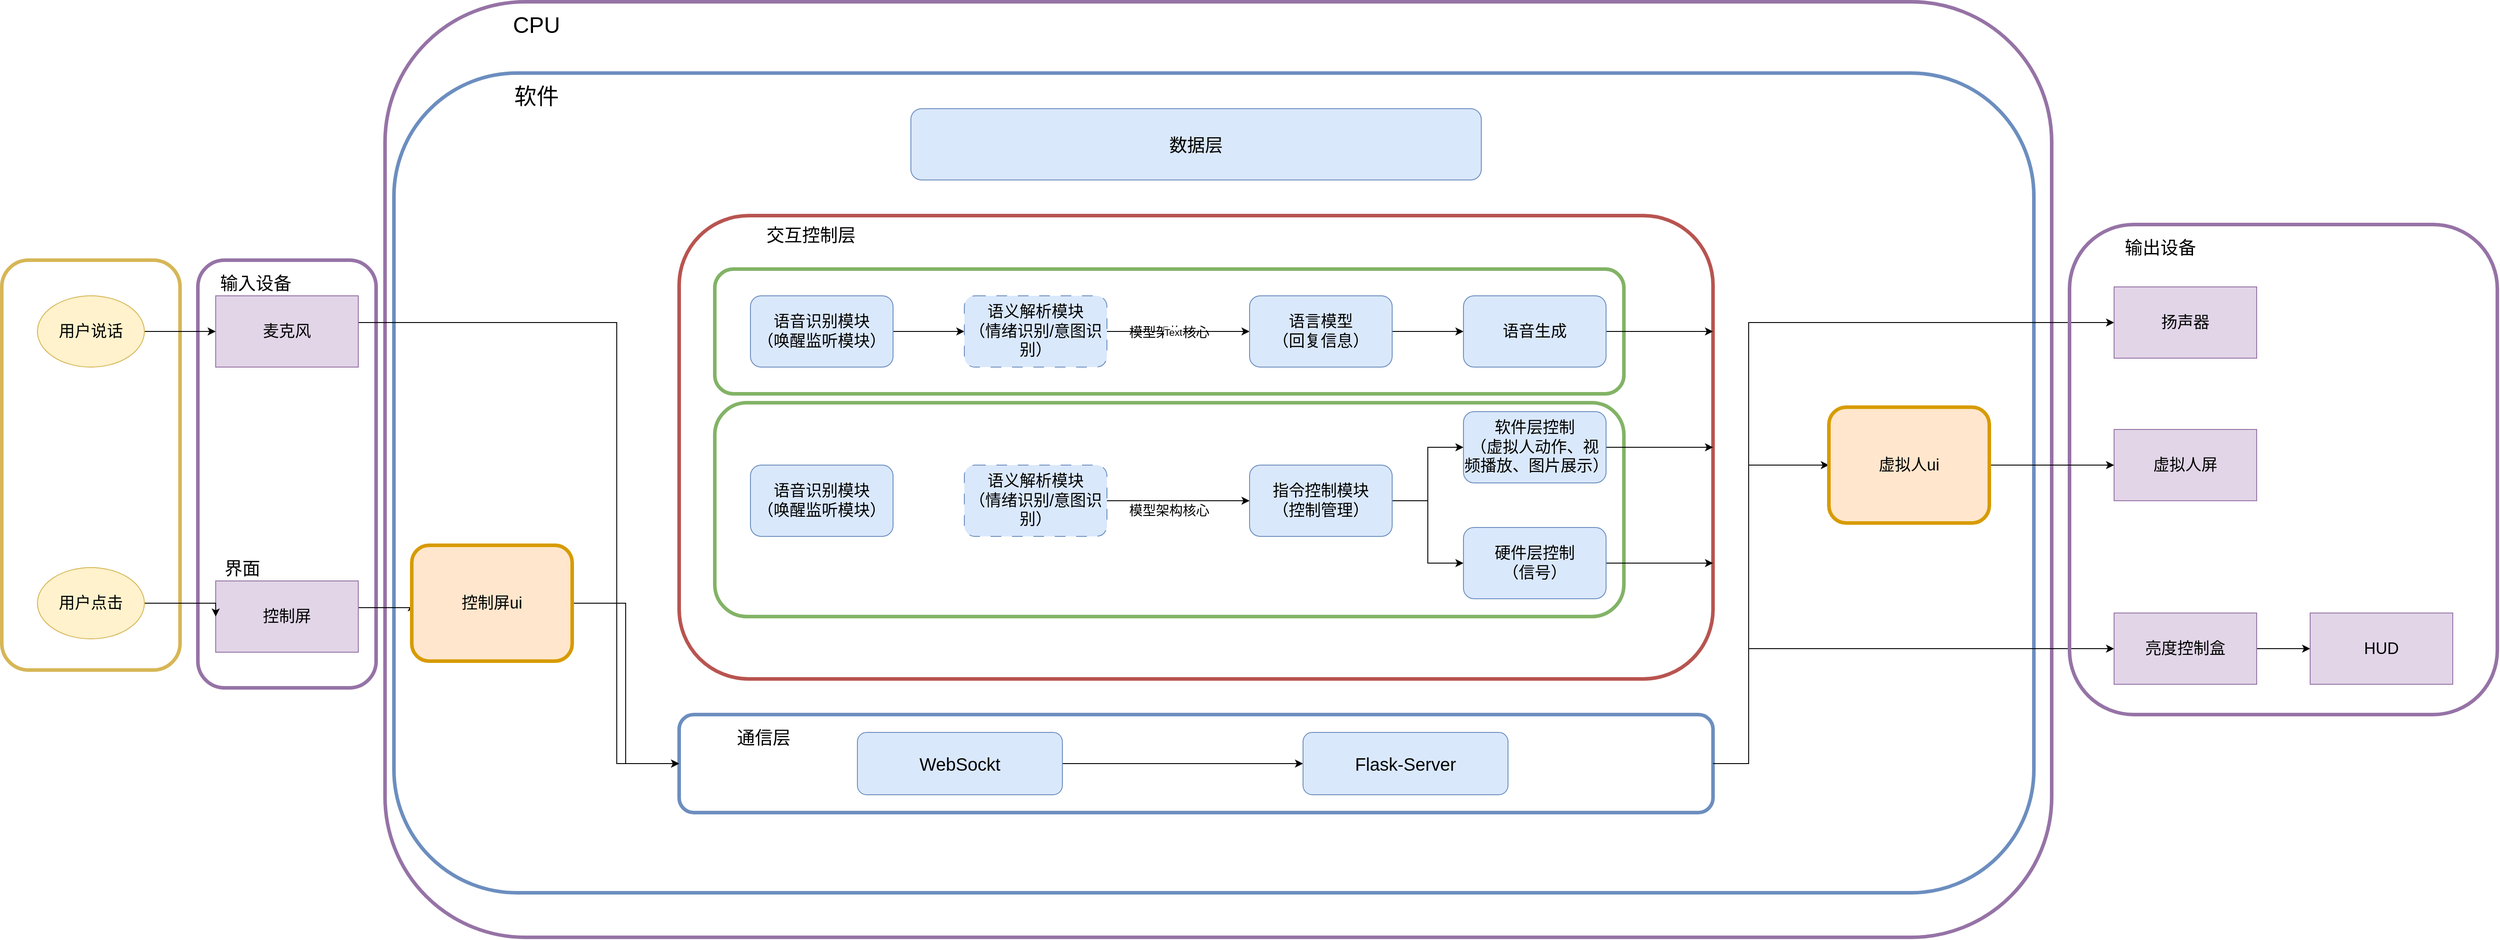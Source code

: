 <mxfile version="26.2.15">
  <diagram name="第 1 页" id="I95JbXtNGWgH5xwKB5yV">
    <mxGraphModel dx="3320" dy="2602" grid="1" gridSize="10" guides="1" tooltips="1" connect="1" arrows="1" fold="1" page="1" pageScale="1" pageWidth="827" pageHeight="1169" math="0" shadow="0">
      <root>
        <mxCell id="0" />
        <mxCell id="1" parent="0" />
        <mxCell id="fTQGhy_KuE080tfiFoKc-117" value="" style="rounded=1;whiteSpace=wrap;html=1;fillColor=none;strokeColor=#9673a6;strokeWidth=4;fontSize=18;" vertex="1" parent="1">
          <mxGeometry x="-290" width="1870" height="1050" as="geometry" />
        </mxCell>
        <mxCell id="fTQGhy_KuE080tfiFoKc-110" value="" style="rounded=1;whiteSpace=wrap;html=1;fillColor=none;strokeColor=#6c8ebf;strokeWidth=4;fontSize=18;" vertex="1" parent="1">
          <mxGeometry x="-280" y="80" width="1840" height="920" as="geometry" />
        </mxCell>
        <mxCell id="fTQGhy_KuE080tfiFoKc-57" value="" style="rounded=1;whiteSpace=wrap;html=1;fillColor=none;strokeColor=#b85450;fontSize=15;strokeWidth=4;" vertex="1" parent="1">
          <mxGeometry x="40" y="240" width="1160" height="520" as="geometry" />
        </mxCell>
        <mxCell id="fTQGhy_KuE080tfiFoKc-107" value="模型架构核心" style="rounded=1;whiteSpace=wrap;html=1;fillColor=none;strokeColor=#82b366;fontSize=15;strokeWidth=4;" vertex="1" parent="1">
          <mxGeometry x="80" y="450" width="1020" height="240" as="geometry" />
        </mxCell>
        <mxCell id="fTQGhy_KuE080tfiFoKc-81" style="edgeStyle=orthogonalEdgeStyle;rounded=0;orthogonalLoop=1;jettySize=auto;html=1;exitX=1;exitY=0.5;exitDx=0;exitDy=0;entryX=0;entryY=0.5;entryDx=0;entryDy=0;" edge="1" parent="1" source="fTQGhy_KuE080tfiFoKc-39" target="fTQGhy_KuE080tfiFoKc-36">
          <mxGeometry relative="1" as="geometry">
            <Array as="points">
              <mxPoint x="1240" y="855" />
              <mxPoint x="1240" y="726" />
            </Array>
          </mxGeometry>
        </mxCell>
        <mxCell id="fTQGhy_KuE080tfiFoKc-87" style="edgeStyle=orthogonalEdgeStyle;rounded=0;orthogonalLoop=1;jettySize=auto;html=1;exitX=1;exitY=0.5;exitDx=0;exitDy=0;entryX=0;entryY=0.5;entryDx=0;entryDy=0;" edge="1" parent="1" source="fTQGhy_KuE080tfiFoKc-39" target="fTQGhy_KuE080tfiFoKc-47">
          <mxGeometry relative="1" as="geometry">
            <Array as="points">
              <mxPoint x="1240" y="855" />
              <mxPoint x="1240" y="360" />
            </Array>
          </mxGeometry>
        </mxCell>
        <mxCell id="fTQGhy_KuE080tfiFoKc-39" value="" style="rounded=1;whiteSpace=wrap;html=1;fillColor=none;strokeColor=#6c8ebf;strokeWidth=4;fontSize=18;" vertex="1" parent="1">
          <mxGeometry x="40" y="800" width="1160" height="110" as="geometry" />
        </mxCell>
        <mxCell id="fTQGhy_KuE080tfiFoKc-60" value="" style="rounded=1;whiteSpace=wrap;html=1;fillColor=none;strokeColor=#9673a6;strokeWidth=4;fontSize=18;" vertex="1" parent="1">
          <mxGeometry x="-500" y="290" width="200" height="480" as="geometry" />
        </mxCell>
        <mxCell id="fTQGhy_KuE080tfiFoKc-53" value="模型架构核心" style="rounded=1;whiteSpace=wrap;html=1;fillColor=none;strokeColor=#82b366;fontSize=15;strokeWidth=4;" vertex="1" parent="1">
          <mxGeometry x="80" y="300" width="1020" height="140" as="geometry" />
        </mxCell>
        <mxCell id="fTQGhy_KuE080tfiFoKc-40" value="" style="rounded=1;whiteSpace=wrap;html=1;fillColor=none;strokeColor=#d6b656;strokeWidth=4;fontSize=18;" vertex="1" parent="1">
          <mxGeometry x="-720" y="290" width="200" height="460" as="geometry" />
        </mxCell>
        <mxCell id="fTQGhy_KuE080tfiFoKc-43" value="" style="rounded=1;whiteSpace=wrap;html=1;fillColor=none;strokeColor=#9673a6;strokeWidth=4;fontSize=18;" vertex="1" parent="1">
          <mxGeometry x="1600" y="250" width="480" height="550" as="geometry" />
        </mxCell>
        <mxCell id="fTQGhy_KuE080tfiFoKc-96" style="edgeStyle=orthogonalEdgeStyle;rounded=0;orthogonalLoop=1;jettySize=auto;html=1;exitX=1;exitY=0.5;exitDx=0;exitDy=0;entryX=0;entryY=0.5;entryDx=0;entryDy=0;" edge="1" parent="1" source="fTQGhy_KuE080tfiFoKc-4" target="fTQGhy_KuE080tfiFoKc-8">
          <mxGeometry relative="1" as="geometry">
            <Array as="points">
              <mxPoint x="280" y="370" />
            </Array>
          </mxGeometry>
        </mxCell>
        <mxCell id="fTQGhy_KuE080tfiFoKc-4" value="&lt;font&gt;语音识别模块&lt;/font&gt;&lt;div&gt;&lt;font&gt;（唤醒监听模块）&lt;/font&gt;&lt;/div&gt;" style="rounded=1;whiteSpace=wrap;html=1;fillColor=#dae8fc;strokeColor=#6c8ebf;fontSize=18;" vertex="1" parent="1">
          <mxGeometry x="120" y="330" width="160" height="80" as="geometry" />
        </mxCell>
        <mxCell id="fTQGhy_KuE080tfiFoKc-97" style="edgeStyle=orthogonalEdgeStyle;rounded=0;orthogonalLoop=1;jettySize=auto;html=1;exitX=1;exitY=0.5;exitDx=0;exitDy=0;entryX=0;entryY=0.5;entryDx=0;entryDy=0;" edge="1" parent="1" source="fTQGhy_KuE080tfiFoKc-8" target="fTQGhy_KuE080tfiFoKc-15">
          <mxGeometry relative="1" as="geometry">
            <Array as="points">
              <mxPoint x="520" y="370" />
            </Array>
          </mxGeometry>
        </mxCell>
        <mxCell id="fTQGhy_KuE080tfiFoKc-108" value="Text" style="edgeLabel;html=1;align=center;verticalAlign=middle;resizable=0;points=[];" vertex="1" connectable="0" parent="fTQGhy_KuE080tfiFoKc-97">
          <mxGeometry x="-0.073" y="-1" relative="1" as="geometry">
            <mxPoint as="offset" />
          </mxGeometry>
        </mxCell>
        <mxCell id="fTQGhy_KuE080tfiFoKc-8" value="&lt;font&gt;语义解析模块&lt;/font&gt;&lt;div&gt;&lt;font&gt;（情绪识别/意图识别）&lt;/font&gt;&lt;/div&gt;" style="rounded=1;whiteSpace=wrap;html=1;fillColor=#dae8fc;strokeColor=#6c8ebf;dashed=1;dashPattern=12 12;fontSize=18;" vertex="1" parent="1">
          <mxGeometry x="360" y="330" width="160" height="80" as="geometry" />
        </mxCell>
        <mxCell id="fTQGhy_KuE080tfiFoKc-102" style="edgeStyle=orthogonalEdgeStyle;rounded=0;orthogonalLoop=1;jettySize=auto;html=1;exitX=1;exitY=0.5;exitDx=0;exitDy=0;entryX=0;entryY=0.5;entryDx=0;entryDy=0;" edge="1" parent="1" source="fTQGhy_KuE080tfiFoKc-14" target="fTQGhy_KuE080tfiFoKc-22">
          <mxGeometry relative="1" as="geometry" />
        </mxCell>
        <mxCell id="fTQGhy_KuE080tfiFoKc-103" style="edgeStyle=orthogonalEdgeStyle;rounded=0;orthogonalLoop=1;jettySize=auto;html=1;exitX=1;exitY=0.5;exitDx=0;exitDy=0;entryX=0;entryY=0.5;entryDx=0;entryDy=0;" edge="1" parent="1" source="fTQGhy_KuE080tfiFoKc-14" target="fTQGhy_KuE080tfiFoKc-95">
          <mxGeometry relative="1" as="geometry" />
        </mxCell>
        <mxCell id="fTQGhy_KuE080tfiFoKc-14" value="指令控制模块&lt;br&gt;&lt;div&gt;&lt;font&gt;（控制管理）&lt;/font&gt;&lt;/div&gt;" style="rounded=1;whiteSpace=wrap;html=1;fillColor=#dae8fc;strokeColor=#6c8ebf;fontSize=18;" vertex="1" parent="1">
          <mxGeometry x="680" y="520" width="160" height="80" as="geometry" />
        </mxCell>
        <mxCell id="fTQGhy_KuE080tfiFoKc-98" style="edgeStyle=orthogonalEdgeStyle;rounded=0;orthogonalLoop=1;jettySize=auto;html=1;exitX=1;exitY=0.5;exitDx=0;exitDy=0;entryX=0;entryY=0.5;entryDx=0;entryDy=0;" edge="1" parent="1" source="fTQGhy_KuE080tfiFoKc-15" target="fTQGhy_KuE080tfiFoKc-21">
          <mxGeometry relative="1" as="geometry">
            <Array as="points">
              <mxPoint x="840" y="370" />
            </Array>
          </mxGeometry>
        </mxCell>
        <mxCell id="fTQGhy_KuE080tfiFoKc-15" value="语言模型&lt;br&gt;&lt;div&gt;（回复信息）&lt;/div&gt;" style="rounded=1;whiteSpace=wrap;html=1;fillColor=#dae8fc;strokeColor=#6c8ebf;fontSize=18;" vertex="1" parent="1">
          <mxGeometry x="680" y="330" width="160" height="80" as="geometry" />
        </mxCell>
        <mxCell id="fTQGhy_KuE080tfiFoKc-99" style="edgeStyle=orthogonalEdgeStyle;rounded=0;orthogonalLoop=1;jettySize=auto;html=1;exitX=1;exitY=0.5;exitDx=0;exitDy=0;entryX=1;entryY=0.25;entryDx=0;entryDy=0;" edge="1" parent="1" source="fTQGhy_KuE080tfiFoKc-21" target="fTQGhy_KuE080tfiFoKc-57">
          <mxGeometry relative="1" as="geometry">
            <Array as="points">
              <mxPoint x="1120" y="370" />
              <mxPoint x="1120" y="370" />
            </Array>
          </mxGeometry>
        </mxCell>
        <mxCell id="fTQGhy_KuE080tfiFoKc-21" value="&lt;font&gt;语音生成&lt;/font&gt;" style="rounded=1;whiteSpace=wrap;html=1;fillColor=#dae8fc;strokeColor=#6c8ebf;fontSize=18;" vertex="1" parent="1">
          <mxGeometry x="920" y="330" width="160" height="80" as="geometry" />
        </mxCell>
        <mxCell id="fTQGhy_KuE080tfiFoKc-101" style="edgeStyle=orthogonalEdgeStyle;rounded=0;orthogonalLoop=1;jettySize=auto;html=1;exitX=1;exitY=0.5;exitDx=0;exitDy=0;entryX=1;entryY=0.5;entryDx=0;entryDy=0;" edge="1" parent="1" source="fTQGhy_KuE080tfiFoKc-22" target="fTQGhy_KuE080tfiFoKc-57">
          <mxGeometry relative="1" as="geometry">
            <Array as="points">
              <mxPoint x="1110" y="500" />
              <mxPoint x="1110" y="500" />
            </Array>
          </mxGeometry>
        </mxCell>
        <mxCell id="fTQGhy_KuE080tfiFoKc-22" value="&lt;font&gt;软件层控制&lt;/font&gt;&lt;div&gt;&lt;font&gt;（虚拟人动作、视频播放、图片展示）&lt;/font&gt;&lt;/div&gt;" style="rounded=1;whiteSpace=wrap;html=1;fillColor=#dae8fc;strokeColor=#6c8ebf;fontSize=18;" vertex="1" parent="1">
          <mxGeometry x="920" y="460" width="160" height="80" as="geometry" />
        </mxCell>
        <mxCell id="fTQGhy_KuE080tfiFoKc-29" value="&lt;span&gt;虚拟人屏&lt;/span&gt;" style="rounded=0;whiteSpace=wrap;html=1;fillColor=#e1d5e7;strokeColor=#9673a6;fontSize=18;" vertex="1" parent="1">
          <mxGeometry x="1650" y="480" width="160" height="80" as="geometry" />
        </mxCell>
        <mxCell id="fTQGhy_KuE080tfiFoKc-59" style="edgeStyle=orthogonalEdgeStyle;rounded=0;orthogonalLoop=1;jettySize=auto;html=1;exitX=1;exitY=0.5;exitDx=0;exitDy=0;entryX=0;entryY=0.5;entryDx=0;entryDy=0;" edge="1" parent="1" source="fTQGhy_KuE080tfiFoKc-31" target="fTQGhy_KuE080tfiFoKc-80">
          <mxGeometry relative="1" as="geometry">
            <mxPoint y="640.0" as="targetPoint" />
            <Array as="points">
              <mxPoint x="-320" y="680" />
              <mxPoint x="-260" y="680" />
            </Array>
          </mxGeometry>
        </mxCell>
        <mxCell id="fTQGhy_KuE080tfiFoKc-31" value="控制屏" style="rounded=0;whiteSpace=wrap;html=1;fillColor=#e1d5e7;strokeColor=#9673a6;fontSize=18;" vertex="1" parent="1">
          <mxGeometry x="-480" y="650" width="160" height="80" as="geometry" />
        </mxCell>
        <mxCell id="fTQGhy_KuE080tfiFoKc-88" style="edgeStyle=orthogonalEdgeStyle;rounded=0;orthogonalLoop=1;jettySize=auto;html=1;exitX=1;exitY=0.5;exitDx=0;exitDy=0;entryX=0;entryY=0.5;entryDx=0;entryDy=0;" edge="1" parent="1" source="fTQGhy_KuE080tfiFoKc-36" target="fTQGhy_KuE080tfiFoKc-62">
          <mxGeometry relative="1" as="geometry" />
        </mxCell>
        <mxCell id="fTQGhy_KuE080tfiFoKc-36" value="&lt;span&gt;亮度控制盒&lt;/span&gt;" style="rounded=0;whiteSpace=wrap;html=1;fillColor=#e1d5e7;strokeColor=#9673a6;fontSize=18;" vertex="1" parent="1">
          <mxGeometry x="1650" y="686" width="160" height="80" as="geometry" />
        </mxCell>
        <mxCell id="fTQGhy_KuE080tfiFoKc-58" style="edgeStyle=orthogonalEdgeStyle;rounded=0;orthogonalLoop=1;jettySize=auto;html=1;exitX=1;exitY=0.5;exitDx=0;exitDy=0;entryX=0;entryY=0.5;entryDx=0;entryDy=0;" edge="1" parent="1" source="fTQGhy_KuE080tfiFoKc-45" target="fTQGhy_KuE080tfiFoKc-39">
          <mxGeometry relative="1" as="geometry">
            <mxPoint x="160" y="925" as="targetPoint" />
            <Array as="points">
              <mxPoint x="-30" y="360" />
              <mxPoint x="-30" y="855" />
            </Array>
          </mxGeometry>
        </mxCell>
        <mxCell id="fTQGhy_KuE080tfiFoKc-45" value="&lt;font style=&quot;font-size: 18px;&quot;&gt;麦克风&lt;/font&gt;" style="rounded=0;whiteSpace=wrap;html=1;fillColor=#e1d5e7;strokeColor=#9673a6;" vertex="1" parent="1">
          <mxGeometry x="-480" y="330" width="160" height="80" as="geometry" />
        </mxCell>
        <mxCell id="fTQGhy_KuE080tfiFoKc-47" value="&lt;font style=&quot;font-size: 18px;&quot;&gt;扬声器&lt;/font&gt;" style="rounded=0;whiteSpace=wrap;html=1;fillColor=#e1d5e7;strokeColor=#9673a6;" vertex="1" parent="1">
          <mxGeometry x="1650" y="320" width="160" height="80" as="geometry" />
        </mxCell>
        <mxCell id="fTQGhy_KuE080tfiFoKc-51" style="edgeStyle=orthogonalEdgeStyle;rounded=0;orthogonalLoop=1;jettySize=auto;html=1;exitX=1;exitY=0.5;exitDx=0;exitDy=0;entryX=0;entryY=0.5;entryDx=0;entryDy=0;" edge="1" parent="1" source="fTQGhy_KuE080tfiFoKc-48" target="fTQGhy_KuE080tfiFoKc-31">
          <mxGeometry relative="1" as="geometry">
            <Array as="points">
              <mxPoint x="-480" y="675" />
            </Array>
          </mxGeometry>
        </mxCell>
        <mxCell id="fTQGhy_KuE080tfiFoKc-48" value="&lt;span style=&quot;font-size: 18px;&quot;&gt;用户点击&lt;/span&gt;" style="ellipse;whiteSpace=wrap;html=1;fillColor=#fff2cc;strokeColor=#d6b656;" vertex="1" parent="1">
          <mxGeometry x="-680" y="635" width="120" height="80" as="geometry" />
        </mxCell>
        <mxCell id="fTQGhy_KuE080tfiFoKc-50" style="edgeStyle=orthogonalEdgeStyle;rounded=0;orthogonalLoop=1;jettySize=auto;html=1;exitX=1;exitY=0.5;exitDx=0;exitDy=0;entryX=0;entryY=0.5;entryDx=0;entryDy=0;" edge="1" parent="1" source="fTQGhy_KuE080tfiFoKc-49" target="fTQGhy_KuE080tfiFoKc-45">
          <mxGeometry relative="1" as="geometry" />
        </mxCell>
        <mxCell id="fTQGhy_KuE080tfiFoKc-49" value="&lt;span style=&quot;font-size: 18px;&quot;&gt;用户说话&lt;/span&gt;" style="ellipse;whiteSpace=wrap;html=1;fillColor=#fff2cc;strokeColor=#d6b656;" vertex="1" parent="1">
          <mxGeometry x="-680" y="330" width="120" height="80" as="geometry" />
        </mxCell>
        <mxCell id="fTQGhy_KuE080tfiFoKc-62" value="&lt;span&gt;HUD&lt;/span&gt;" style="rounded=0;whiteSpace=wrap;html=1;fillColor=#e1d5e7;strokeColor=#9673a6;fontSize=18;" vertex="1" parent="1">
          <mxGeometry x="1870" y="686" width="160" height="80" as="geometry" />
        </mxCell>
        <mxCell id="fTQGhy_KuE080tfiFoKc-65" value="&lt;font style=&quot;font-size: 20px;&quot;&gt;数据层&lt;/font&gt;" style="rounded=1;whiteSpace=wrap;html=1;fillColor=#dae8fc;strokeColor=#6c8ebf;fontSize=15;" vertex="1" parent="1">
          <mxGeometry x="300" y="120" width="640" height="80" as="geometry" />
        </mxCell>
        <mxCell id="fTQGhy_KuE080tfiFoKc-89" style="edgeStyle=orthogonalEdgeStyle;rounded=0;orthogonalLoop=1;jettySize=auto;html=1;exitX=1;exitY=0.5;exitDx=0;exitDy=0;entryX=0;entryY=0.5;entryDx=0;entryDy=0;" edge="1" parent="1" source="fTQGhy_KuE080tfiFoKc-69" target="fTQGhy_KuE080tfiFoKc-79">
          <mxGeometry relative="1" as="geometry" />
        </mxCell>
        <mxCell id="fTQGhy_KuE080tfiFoKc-69" value="&lt;font style=&quot;font-size: 20px;&quot;&gt;WebSockt&lt;/font&gt;" style="rounded=1;whiteSpace=wrap;html=1;fillColor=#dae8fc;strokeColor=#6c8ebf;fontSize=15;" vertex="1" parent="1">
          <mxGeometry x="240" y="820" width="230" height="70" as="geometry" />
        </mxCell>
        <mxCell id="fTQGhy_KuE080tfiFoKc-76" value="&lt;font style=&quot;font-size: 20px;&quot;&gt;通信层&lt;/font&gt;" style="text;html=1;align=center;verticalAlign=middle;whiteSpace=wrap;rounded=0;" vertex="1" parent="1">
          <mxGeometry x="70" y="810" width="130" height="30" as="geometry" />
        </mxCell>
        <mxCell id="fTQGhy_KuE080tfiFoKc-78" value="&lt;font style=&quot;font-size: 20px;&quot;&gt;交互控制层&lt;/font&gt;" style="text;html=1;align=center;verticalAlign=middle;whiteSpace=wrap;rounded=0;" vertex="1" parent="1">
          <mxGeometry x="118" y="246" width="140" height="30" as="geometry" />
        </mxCell>
        <mxCell id="fTQGhy_KuE080tfiFoKc-79" value="&lt;span style=&quot;font-size: 20px;&quot;&gt;Flask-Server&lt;/span&gt;" style="rounded=1;whiteSpace=wrap;html=1;fillColor=#dae8fc;strokeColor=#6c8ebf;fontSize=15;" vertex="1" parent="1">
          <mxGeometry x="740" y="820" width="230" height="70" as="geometry" />
        </mxCell>
        <mxCell id="fTQGhy_KuE080tfiFoKc-112" style="edgeStyle=orthogonalEdgeStyle;rounded=0;orthogonalLoop=1;jettySize=auto;html=1;exitX=1;exitY=0.5;exitDx=0;exitDy=0;entryX=0;entryY=0.5;entryDx=0;entryDy=0;" edge="1" parent="1" source="fTQGhy_KuE080tfiFoKc-80" target="fTQGhy_KuE080tfiFoKc-39">
          <mxGeometry relative="1" as="geometry">
            <mxPoint x="-130" y="900" as="targetPoint" />
          </mxGeometry>
        </mxCell>
        <mxCell id="fTQGhy_KuE080tfiFoKc-80" value="控制屏ui" style="rounded=1;whiteSpace=wrap;html=1;fillColor=#ffe6cc;strokeColor=#d79b00;strokeWidth=4;fontSize=18;" vertex="1" parent="1">
          <mxGeometry x="-260" y="610" width="180" height="130" as="geometry" />
        </mxCell>
        <mxCell id="fTQGhy_KuE080tfiFoKc-90" value="&lt;font style=&quot;font-size: 20px;&quot;&gt;界面&lt;/font&gt;" style="text;html=1;align=center;verticalAlign=middle;whiteSpace=wrap;rounded=0;" vertex="1" parent="1">
          <mxGeometry x="-480" y="620" width="60" height="30" as="geometry" />
        </mxCell>
        <mxCell id="fTQGhy_KuE080tfiFoKc-93" value="&lt;font style=&quot;font-size: 20px;&quot;&gt;输出设备&lt;/font&gt;" style="text;html=1;align=center;verticalAlign=middle;whiteSpace=wrap;rounded=0;" vertex="1" parent="1">
          <mxGeometry x="1654" y="260" width="96" height="30" as="geometry" />
        </mxCell>
        <mxCell id="fTQGhy_KuE080tfiFoKc-94" value="&lt;font style=&quot;font-size: 20px;&quot;&gt;输入设备&lt;/font&gt;" style="text;html=1;align=center;verticalAlign=middle;whiteSpace=wrap;rounded=0;" vertex="1" parent="1">
          <mxGeometry x="-480" y="300" width="90" height="30" as="geometry" />
        </mxCell>
        <mxCell id="fTQGhy_KuE080tfiFoKc-100" style="edgeStyle=orthogonalEdgeStyle;rounded=0;orthogonalLoop=1;jettySize=auto;html=1;exitX=1;exitY=0.5;exitDx=0;exitDy=0;entryX=1;entryY=0.75;entryDx=0;entryDy=0;" edge="1" parent="1" source="fTQGhy_KuE080tfiFoKc-95" target="fTQGhy_KuE080tfiFoKc-57">
          <mxGeometry relative="1" as="geometry">
            <Array as="points">
              <mxPoint x="1080" y="630" />
            </Array>
          </mxGeometry>
        </mxCell>
        <mxCell id="fTQGhy_KuE080tfiFoKc-95" value="&lt;font&gt;硬件层控制&lt;/font&gt;&lt;div&gt;&lt;font&gt;（信号）&lt;/font&gt;&lt;/div&gt;" style="rounded=1;whiteSpace=wrap;html=1;fillColor=#dae8fc;strokeColor=#6c8ebf;fontSize=18;" vertex="1" parent="1">
          <mxGeometry x="920" y="590" width="160" height="80" as="geometry" />
        </mxCell>
        <mxCell id="fTQGhy_KuE080tfiFoKc-104" value="&lt;font&gt;语音识别模块&lt;/font&gt;&lt;div&gt;&lt;font&gt;（唤醒监听模块）&lt;/font&gt;&lt;/div&gt;" style="rounded=1;whiteSpace=wrap;html=1;fillColor=#dae8fc;strokeColor=#6c8ebf;fontSize=18;" vertex="1" parent="1">
          <mxGeometry x="120" y="520" width="160" height="80" as="geometry" />
        </mxCell>
        <mxCell id="fTQGhy_KuE080tfiFoKc-106" style="edgeStyle=orthogonalEdgeStyle;rounded=0;orthogonalLoop=1;jettySize=auto;html=1;exitX=1;exitY=0.5;exitDx=0;exitDy=0;entryX=0;entryY=0.5;entryDx=0;entryDy=0;" edge="1" parent="1" source="fTQGhy_KuE080tfiFoKc-105" target="fTQGhy_KuE080tfiFoKc-14">
          <mxGeometry relative="1" as="geometry" />
        </mxCell>
        <mxCell id="fTQGhy_KuE080tfiFoKc-105" value="&lt;font&gt;语义解析模块&lt;/font&gt;&lt;div&gt;&lt;font&gt;（情绪识别/意图识别）&lt;/font&gt;&lt;/div&gt;" style="rounded=1;whiteSpace=wrap;html=1;fillColor=#dae8fc;strokeColor=#6c8ebf;dashed=1;dashPattern=12 12;fontSize=18;" vertex="1" parent="1">
          <mxGeometry x="360" y="520" width="160" height="80" as="geometry" />
        </mxCell>
        <mxCell id="fTQGhy_KuE080tfiFoKc-111" value="&lt;font style=&quot;font-size: 25px;&quot;&gt;软件&lt;/font&gt;" style="text;html=1;align=center;verticalAlign=middle;whiteSpace=wrap;rounded=0;" vertex="1" parent="1">
          <mxGeometry x="-160" y="90" width="80" height="30" as="geometry" />
        </mxCell>
        <mxCell id="fTQGhy_KuE080tfiFoKc-114" value="" style="edgeStyle=orthogonalEdgeStyle;rounded=0;orthogonalLoop=1;jettySize=auto;html=1;exitX=1;exitY=0.5;exitDx=0;exitDy=0;entryX=0;entryY=0.5;entryDx=0;entryDy=0;" edge="1" parent="1" source="fTQGhy_KuE080tfiFoKc-39" target="fTQGhy_KuE080tfiFoKc-113">
          <mxGeometry relative="1" as="geometry">
            <mxPoint x="1200" y="855" as="sourcePoint" />
            <mxPoint x="1630" y="510" as="targetPoint" />
            <Array as="points">
              <mxPoint x="1240" y="855" />
            </Array>
          </mxGeometry>
        </mxCell>
        <mxCell id="fTQGhy_KuE080tfiFoKc-116" style="edgeStyle=orthogonalEdgeStyle;rounded=0;orthogonalLoop=1;jettySize=auto;html=1;exitX=1;exitY=0.5;exitDx=0;exitDy=0;entryX=0;entryY=0.5;entryDx=0;entryDy=0;" edge="1" parent="1" source="fTQGhy_KuE080tfiFoKc-113" target="fTQGhy_KuE080tfiFoKc-29">
          <mxGeometry relative="1" as="geometry" />
        </mxCell>
        <mxCell id="fTQGhy_KuE080tfiFoKc-113" value="虚拟人ui" style="rounded=1;whiteSpace=wrap;html=1;fillColor=#ffe6cc;strokeColor=#d79b00;strokeWidth=4;fontSize=18;" vertex="1" parent="1">
          <mxGeometry x="1330" y="455" width="180" height="130" as="geometry" />
        </mxCell>
        <mxCell id="fTQGhy_KuE080tfiFoKc-118" value="&lt;font style=&quot;font-size: 25px;&quot;&gt;CPU&lt;/font&gt;" style="text;html=1;align=center;verticalAlign=middle;whiteSpace=wrap;rounded=0;" vertex="1" parent="1">
          <mxGeometry x="-160" y="10" width="80" height="30" as="geometry" />
        </mxCell>
      </root>
    </mxGraphModel>
  </diagram>
</mxfile>
